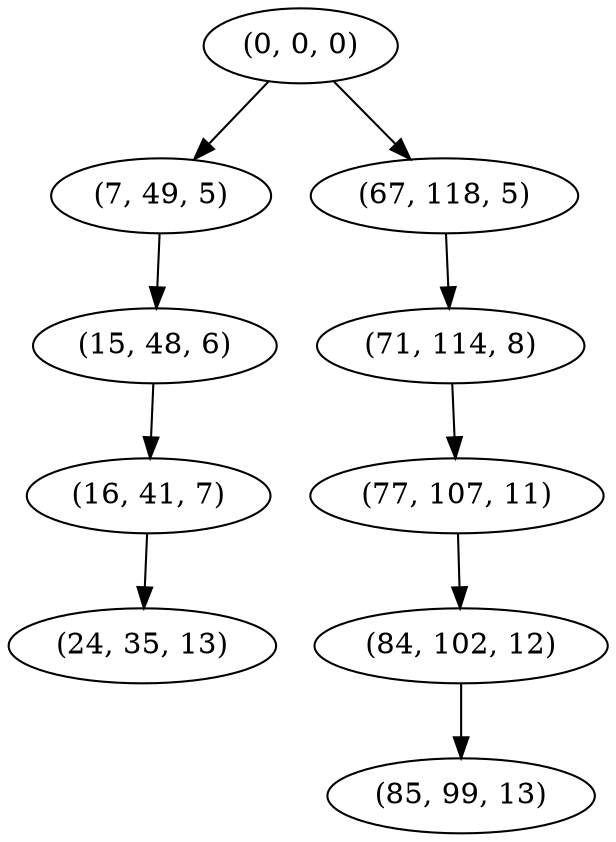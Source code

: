 digraph tree {
    "(0, 0, 0)";
    "(7, 49, 5)";
    "(15, 48, 6)";
    "(16, 41, 7)";
    "(24, 35, 13)";
    "(67, 118, 5)";
    "(71, 114, 8)";
    "(77, 107, 11)";
    "(84, 102, 12)";
    "(85, 99, 13)";
    "(0, 0, 0)" -> "(7, 49, 5)";
    "(0, 0, 0)" -> "(67, 118, 5)";
    "(7, 49, 5)" -> "(15, 48, 6)";
    "(15, 48, 6)" -> "(16, 41, 7)";
    "(16, 41, 7)" -> "(24, 35, 13)";
    "(67, 118, 5)" -> "(71, 114, 8)";
    "(71, 114, 8)" -> "(77, 107, 11)";
    "(77, 107, 11)" -> "(84, 102, 12)";
    "(84, 102, 12)" -> "(85, 99, 13)";
}
